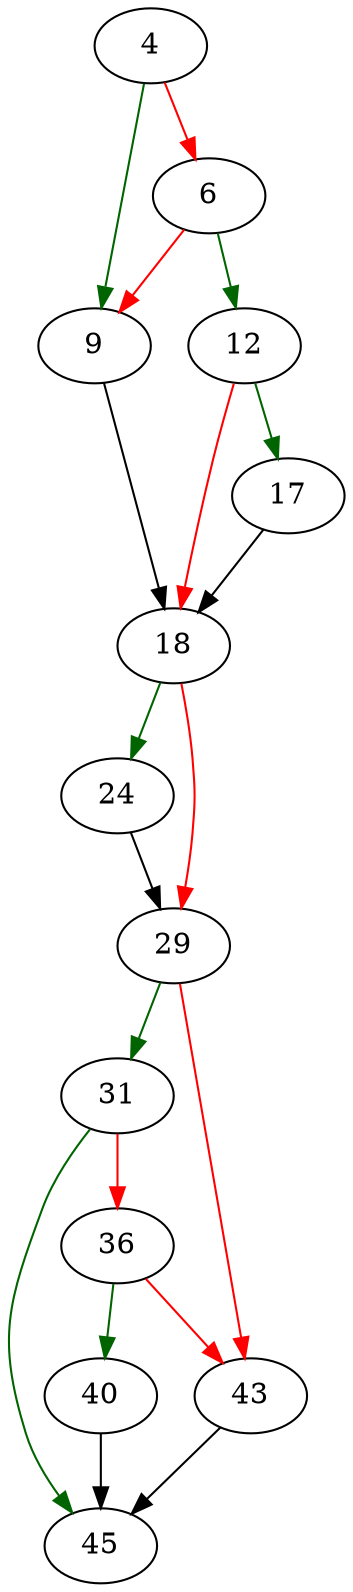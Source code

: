 strict digraph "mkancesdirs_safe_wd" {
	// Node definitions.
	4 [entry=true];
	9;
	6;
	12;
	18;
	17;
	24;
	29;
	31;
	43;
	45;
	36;
	40;

	// Edge definitions.
	4 -> 9 [
		color=darkgreen
		cond=true
	];
	4 -> 6 [
		color=red
		cond=false
	];
	9 -> 18;
	6 -> 9 [
		color=red
		cond=false
	];
	6 -> 12 [
		color=darkgreen
		cond=true
	];
	12 -> 18 [
		color=red
		cond=false
	];
	12 -> 17 [
		color=darkgreen
		cond=true
	];
	18 -> 24 [
		color=darkgreen
		cond=true
	];
	18 -> 29 [
		color=red
		cond=false
	];
	17 -> 18;
	24 -> 29;
	29 -> 31 [
		color=darkgreen
		cond=true
	];
	29 -> 43 [
		color=red
		cond=false
	];
	31 -> 45 [
		color=darkgreen
		cond=true
	];
	31 -> 36 [
		color=red
		cond=false
	];
	43 -> 45;
	36 -> 43 [
		color=red
		cond=false
	];
	36 -> 40 [
		color=darkgreen
		cond=true
	];
	40 -> 45;
}